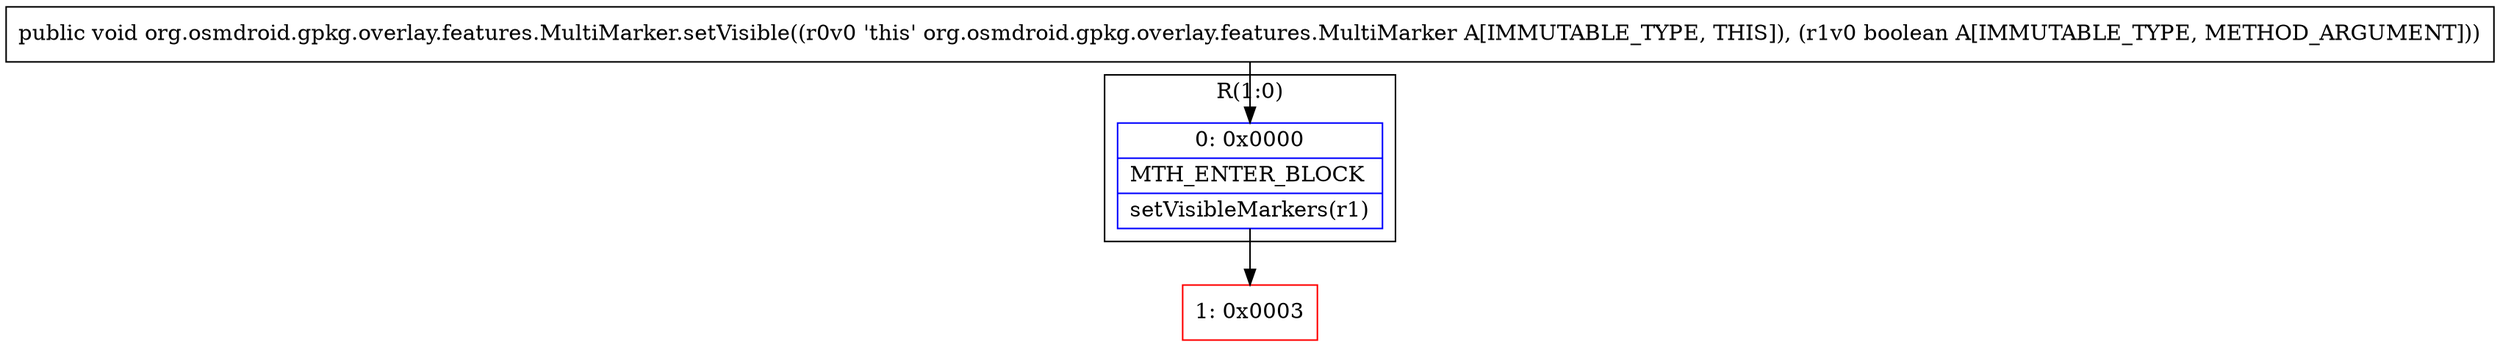 digraph "CFG fororg.osmdroid.gpkg.overlay.features.MultiMarker.setVisible(Z)V" {
subgraph cluster_Region_1270630394 {
label = "R(1:0)";
node [shape=record,color=blue];
Node_0 [shape=record,label="{0\:\ 0x0000|MTH_ENTER_BLOCK\l|setVisibleMarkers(r1)\l}"];
}
Node_1 [shape=record,color=red,label="{1\:\ 0x0003}"];
MethodNode[shape=record,label="{public void org.osmdroid.gpkg.overlay.features.MultiMarker.setVisible((r0v0 'this' org.osmdroid.gpkg.overlay.features.MultiMarker A[IMMUTABLE_TYPE, THIS]), (r1v0 boolean A[IMMUTABLE_TYPE, METHOD_ARGUMENT])) }"];
MethodNode -> Node_0;
Node_0 -> Node_1;
}

